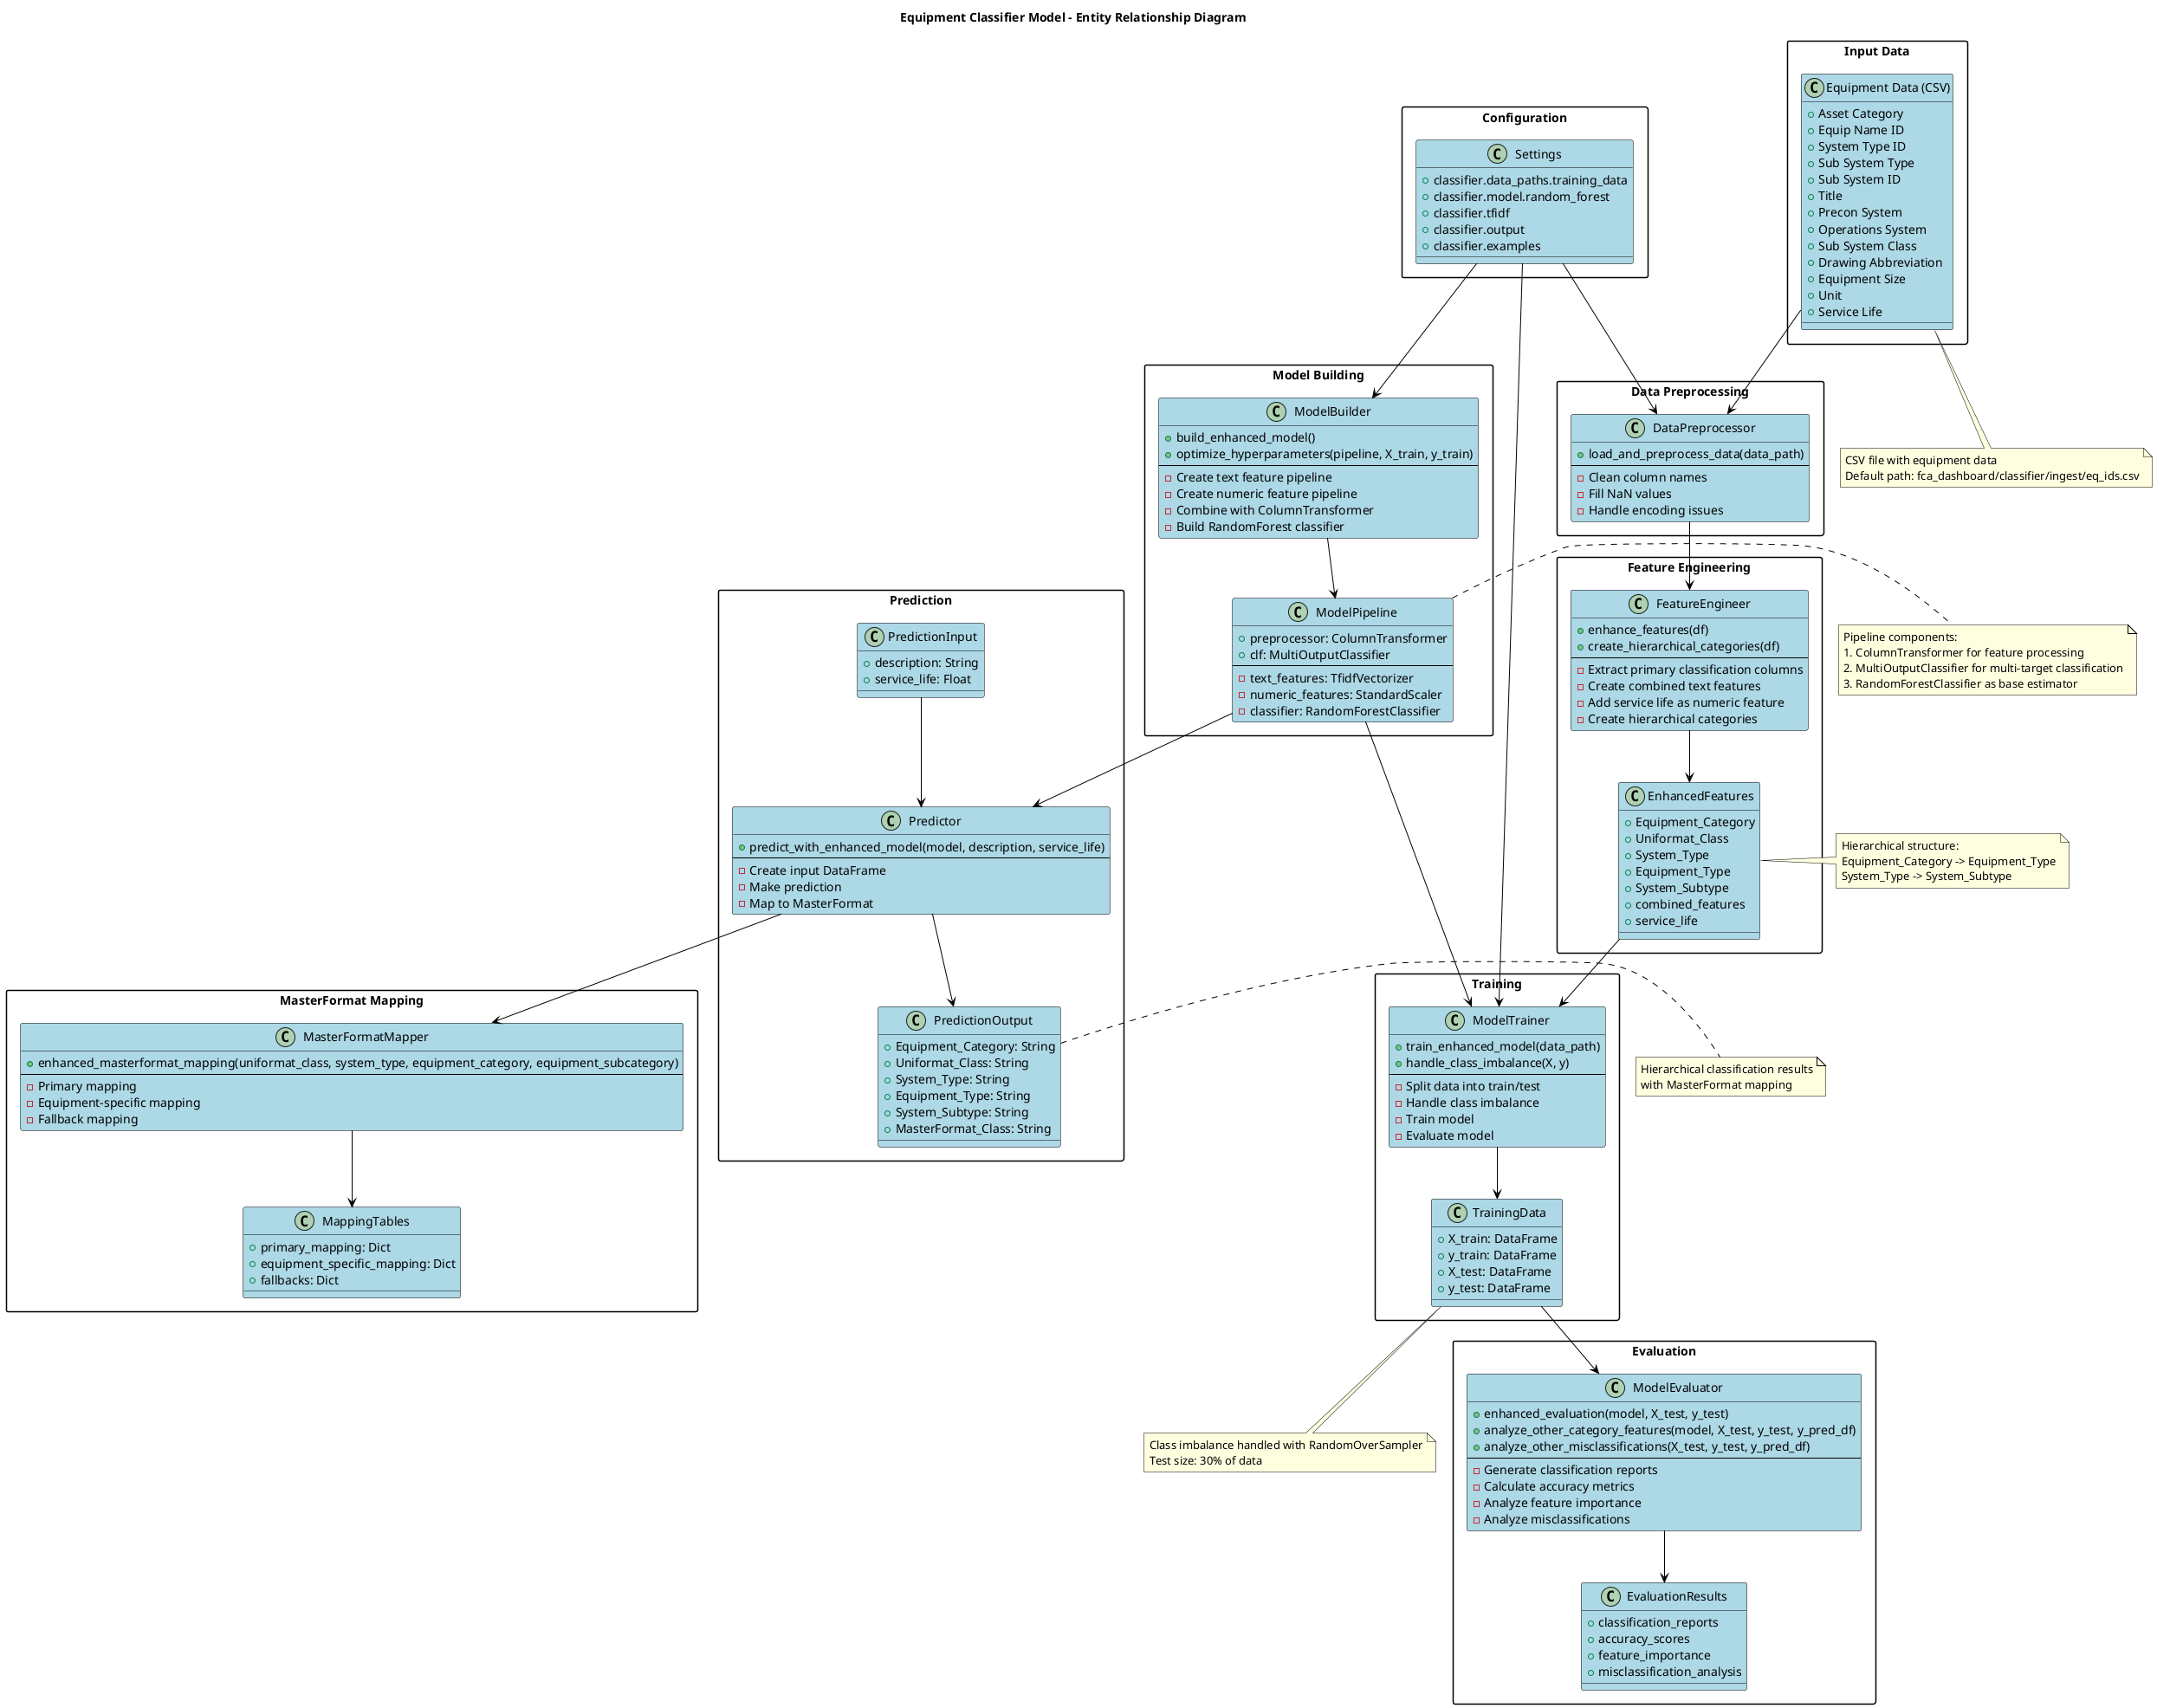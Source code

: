 @startuml "Equipment Classifier Model"

' Define the styles
skinparam packageStyle rectangle
skinparam componentStyle uml2
skinparam backgroundColor white
skinparam arrowColor black
skinparam classBackgroundColor lightblue
skinparam classBorderColor black
skinparam noteBackgroundColor lightyellow
skinparam noteBorderColor black

' Title
title Equipment Classifier Model - Entity Relationship Diagram

' Input Data
package "Input Data" {
  class "Equipment Data (CSV)" as InputData {
    + Asset Category
    + Equip Name ID
    + System Type ID
    + Sub System Type
    + Sub System ID
    + Title
    + Precon System
    + Operations System
    + Sub System Class
    + Drawing Abbreviation
    + Equipment Size
    + Unit
    + Service Life
  }
}

' Data Preprocessing
package "Data Preprocessing" {
  class "DataPreprocessor" as DataPreprocessor {
    + load_and_preprocess_data(data_path)
    --
    - Clean column names
    - Fill NaN values
    - Handle encoding issues
  }
}

' Feature Engineering
package "Feature Engineering" {
  class "FeatureEngineer" as FeatureEngineer {
    + enhance_features(df)
    + create_hierarchical_categories(df)
    --
    - Extract primary classification columns
    - Create combined text features
    - Add service life as numeric feature
    - Create hierarchical categories
  }
  
  class "EnhancedFeatures" as EnhancedFeatures {
    + Equipment_Category
    + Uniformat_Class
    + System_Type
    + Equipment_Type
    + System_Subtype
    + combined_features
    + service_life
  }
}

' Model Building
package "Model Building" {
  class "ModelBuilder" as ModelBuilder {
    + build_enhanced_model()
    + optimize_hyperparameters(pipeline, X_train, y_train)
    --
    - Create text feature pipeline
    - Create numeric feature pipeline
    - Combine with ColumnTransformer
    - Build RandomForest classifier
  }
  
  class "ModelPipeline" as ModelPipeline {
    + preprocessor: ColumnTransformer
    + clf: MultiOutputClassifier
    --
    - text_features: TfidfVectorizer
    - numeric_features: StandardScaler
    - classifier: RandomForestClassifier
  }
}

' Training
package "Training" {
  class "ModelTrainer" as ModelTrainer {
    + train_enhanced_model(data_path)
    + handle_class_imbalance(X, y)
    --
    - Split data into train/test
    - Handle class imbalance
    - Train model
    - Evaluate model
  }
  
  class "TrainingData" as TrainingData {
    + X_train: DataFrame
    + y_train: DataFrame
    + X_test: DataFrame
    + y_test: DataFrame
  }
}

' Evaluation
package "Evaluation" {
  class "ModelEvaluator" as ModelEvaluator {
    + enhanced_evaluation(model, X_test, y_test)
    + analyze_other_category_features(model, X_test, y_test, y_pred_df)
    + analyze_other_misclassifications(X_test, y_test, y_pred_df)
    --
    - Generate classification reports
    - Calculate accuracy metrics
    - Analyze feature importance
    - Analyze misclassifications
  }
  
  class "EvaluationResults" as EvaluationResults {
    + classification_reports
    + accuracy_scores
    + feature_importance
    + misclassification_analysis
  }
}

' Prediction
package "Prediction" {
  class "Predictor" as Predictor {
    + predict_with_enhanced_model(model, description, service_life)
    --
    - Create input DataFrame
    - Make prediction
    - Map to MasterFormat
  }
  
  class "PredictionInput" as PredictionInput {
    + description: String
    + service_life: Float
  }
  
  class "PredictionOutput" as PredictionOutput {
    + Equipment_Category: String
    + Uniformat_Class: String
    + System_Type: String
    + Equipment_Type: String
    + System_Subtype: String
    + MasterFormat_Class: String
  }
}

' MasterFormat Mapping
package "MasterFormat Mapping" {
  class "MasterFormatMapper" as MasterFormatMapper {
    + enhanced_masterformat_mapping(uniformat_class, system_type, equipment_category, equipment_subcategory)
    --
    - Primary mapping
    - Equipment-specific mapping
    - Fallback mapping
  }
  
  class "MappingTables" as MappingTables {
    + primary_mapping: Dict
    + equipment_specific_mapping: Dict
    + fallbacks: Dict
  }
}

' Configuration
package "Configuration" {
  class "Settings" as Settings {
    + classifier.data_paths.training_data
    + classifier.model.random_forest
    + classifier.tfidf
    + classifier.output
    + classifier.examples
  }
}

' Define relationships
InputData --> DataPreprocessor
DataPreprocessor --> FeatureEngineer
FeatureEngineer --> EnhancedFeatures
EnhancedFeatures --> ModelTrainer
ModelBuilder --> ModelPipeline
ModelPipeline --> ModelTrainer
ModelTrainer --> TrainingData
TrainingData --> ModelEvaluator
ModelEvaluator --> EvaluationResults
ModelPipeline --> Predictor
PredictionInput --> Predictor
Predictor --> PredictionOutput
Predictor --> MasterFormatMapper
MasterFormatMapper --> MappingTables
Settings --> ModelBuilder
Settings --> DataPreprocessor
Settings --> ModelTrainer

' Add notes
note bottom of InputData
  CSV file with equipment data
  Default path: fca_dashboard/classifier/ingest/eq_ids.csv
end note

note right of EnhancedFeatures
  Hierarchical structure:
  Equipment_Category -> Equipment_Type
  System_Type -> System_Subtype
end note

note right of ModelPipeline
  Pipeline components:
  1. ColumnTransformer for feature processing
  2. MultiOutputClassifier for multi-target classification
  3. RandomForestClassifier as base estimator
end note

note bottom of TrainingData
  Class imbalance handled with RandomOverSampler
  Test size: 30% of data
end note

note right of PredictionOutput
  Hierarchical classification results
  with MasterFormat mapping
end note

@enduml